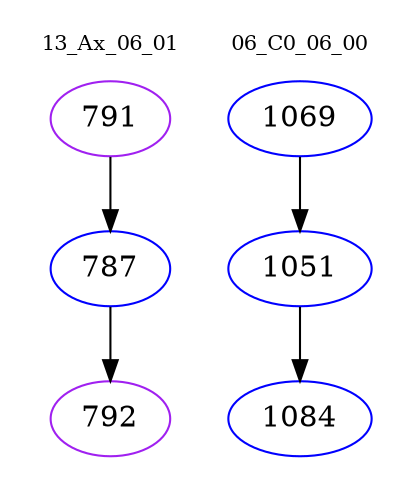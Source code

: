 digraph{
subgraph cluster_0 {
color = white
label = "13_Ax_06_01";
fontsize=10;
T0_791 [label="791", color="purple"]
T0_791 -> T0_787 [color="black"]
T0_787 [label="787", color="blue"]
T0_787 -> T0_792 [color="black"]
T0_792 [label="792", color="purple"]
}
subgraph cluster_1 {
color = white
label = "06_C0_06_00";
fontsize=10;
T1_1069 [label="1069", color="blue"]
T1_1069 -> T1_1051 [color="black"]
T1_1051 [label="1051", color="blue"]
T1_1051 -> T1_1084 [color="black"]
T1_1084 [label="1084", color="blue"]
}
}
